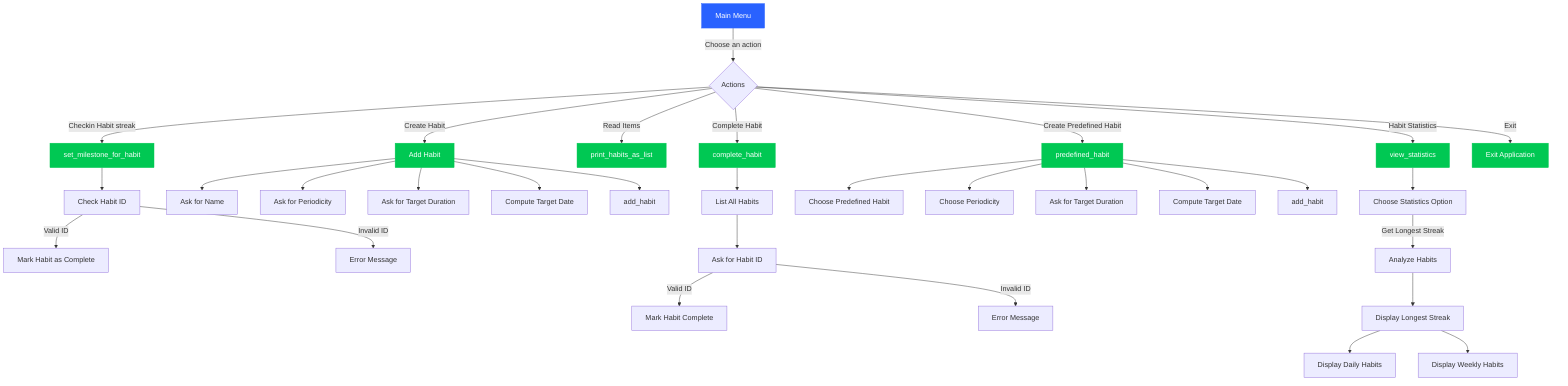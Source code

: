 flowchart TD
    A[Main Menu] -->|Choose an action| B{Actions}
    B -->|Checkin Habit streak| C[set_milestone_for_habit]
    B -->|Create Habit| D[Add Habit]
    B -->|Read Items| E[print_habits_as_list]
    B -->|Complete Habit| F[complete_habit]
    B -->|Create Predefined Habit| G[predefined_habit]
    B -->|Habit Statistics| H[view_statistics]
    B -->|Exit| I[Exit Application]

    C --> J[Check Habit ID]
    J -->|Valid ID| K[Mark Habit as Complete]
    J -->|Invalid ID| L[Error Message]

    D --> M[Ask for Name]
    D --> N[Ask for Periodicity]
    D --> O[Ask for Target Duration]
    D --> P[Compute Target Date]
    D --> Q[add_habit]

    F --> R[List All Habits]
    R --> S[Ask for Habit ID]
    S -->|Valid ID| T[Mark Habit Complete]
    S -->|Invalid ID| U[Error Message]

    G --> V[Choose Predefined Habit]
    G --> W[Choose Periodicity]
    G --> X[Ask for Target Duration]
    G --> Y[Compute Target Date]
    G --> Z[add_habit]

    H --> AA[Choose Statistics Option]
    AA -->|Get Longest Streak| AB[Analyze Habits]
    AB --> AC[Display Longest Streak]
    AC --> AD[Display Daily Habits]
    AC --> AE[Display Weekly Habits]

    click C href "javascript:alert('Navigate to set_milestone_for_habit');"
    click D href "javascript:alert('Navigate to add_habit');"
    click E href "javascript:alert('Navigate to print_habits_as_list');"
    click F href "javascript:alert('Navigate to complete_habit');"
    click G href "javascript:alert('Navigate to predefined_habit');"
    click H href "javascript:alert('Navigate to view_statistics');"

%% Individual node styling. Try the visual editor toolbar for easier styling!
%%    style E color:#FFFFFF, fill:#AA00FF, stroke:#AA00FF
    style D color:#FFFFFF, stroke:#00C853, fill:#00C853
    style E color:#FFFFFF, stroke:#00C853, fill:#00C853
    style C color:#FFFFFF, stroke:#00C853, fill:#00C853
    style H color:#FFFFFF, stroke:#00C853, fill:#00C853
    style G color:#FFFFFF, stroke:#00C853, fill:#00C853
    style F color:#FFFFFF, stroke:#00C853, fill:#00C853
    style A color:#FFFFFF, stroke:#2962FF, fill:#2962FF
    style I color:#FFFFFF, stroke:#00C853, fill:#00C853